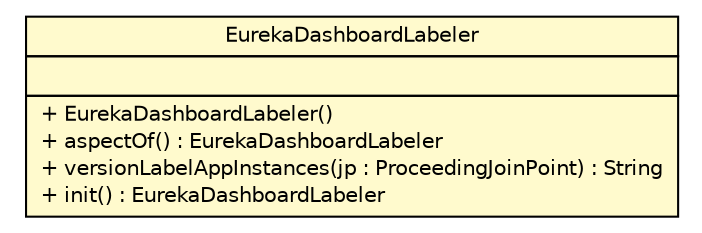 #!/usr/local/bin/dot
#
# Class diagram 
# Generated by UMLGraph version R5_6-24-gf6e263 (http://www.umlgraph.org/)
#

digraph G {
	edge [fontname="Helvetica",fontsize=10,labelfontname="Helvetica",labelfontsize=10];
	node [fontname="Helvetica",fontsize=10,shape=plaintext];
	nodesep=0.25;
	ranksep=0.5;
	// cn.home1.cloud.netflix.eureka.server.EurekaDashboardLabeler
	c2 [label=<<table title="cn.home1.cloud.netflix.eureka.server.EurekaDashboardLabeler" border="0" cellborder="1" cellspacing="0" cellpadding="2" port="p" bgcolor="lemonChiffon" href="./EurekaDashboardLabeler.html">
		<tr><td><table border="0" cellspacing="0" cellpadding="1">
<tr><td align="center" balign="center"> EurekaDashboardLabeler </td></tr>
		</table></td></tr>
		<tr><td><table border="0" cellspacing="0" cellpadding="1">
<tr><td align="left" balign="left">  </td></tr>
		</table></td></tr>
		<tr><td><table border="0" cellspacing="0" cellpadding="1">
<tr><td align="left" balign="left"> + EurekaDashboardLabeler() </td></tr>
<tr><td align="left" balign="left"> + aspectOf() : EurekaDashboardLabeler </td></tr>
<tr><td align="left" balign="left"> + versionLabelAppInstances(jp : ProceedingJoinPoint) : String </td></tr>
<tr><td align="left" balign="left"> + init() : EurekaDashboardLabeler </td></tr>
		</table></td></tr>
		</table>>, URL="./EurekaDashboardLabeler.html", fontname="Helvetica", fontcolor="black", fontsize=10.0];
}

